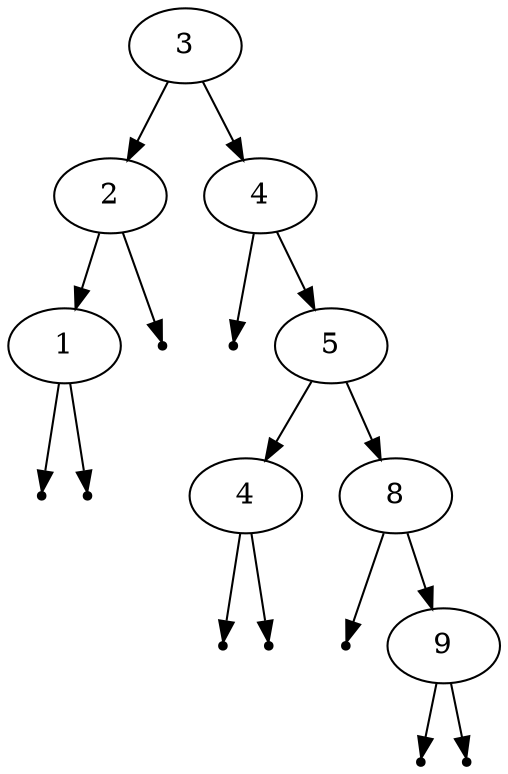 digraph {
graph [ordering="out"];
Node0 [label=3];
Node1 [label=2];
Node0 -> Node1;
Node2 [label=4];
Node0 -> Node2;
Node3 [label=1];
Node1 -> Node3;
Null0 [shape=point]
;Node1 -> Null0;
Null1 [shape=point]
;Node2 -> Null1;
Node4 [label=5];
Node2 -> Node4;
Null2 [shape=point]
;Node3 -> Null2;
Null3 [shape=point]
;Node3 -> Null3;
Node5 [label=4];
Node4 -> Node5;
Node6 [label=8];
Node4 -> Node6;
Null4 [shape=point]
;Node5 -> Null4;
Null5 [shape=point]
;Node5 -> Null5;
Null6 [shape=point]
;Node6 -> Null6;
Node7 [label=9];
Node6 -> Node7;
Null7 [shape=point]
;Node7 -> Null7;
Null8 [shape=point]
;Node7 -> Null8;
}